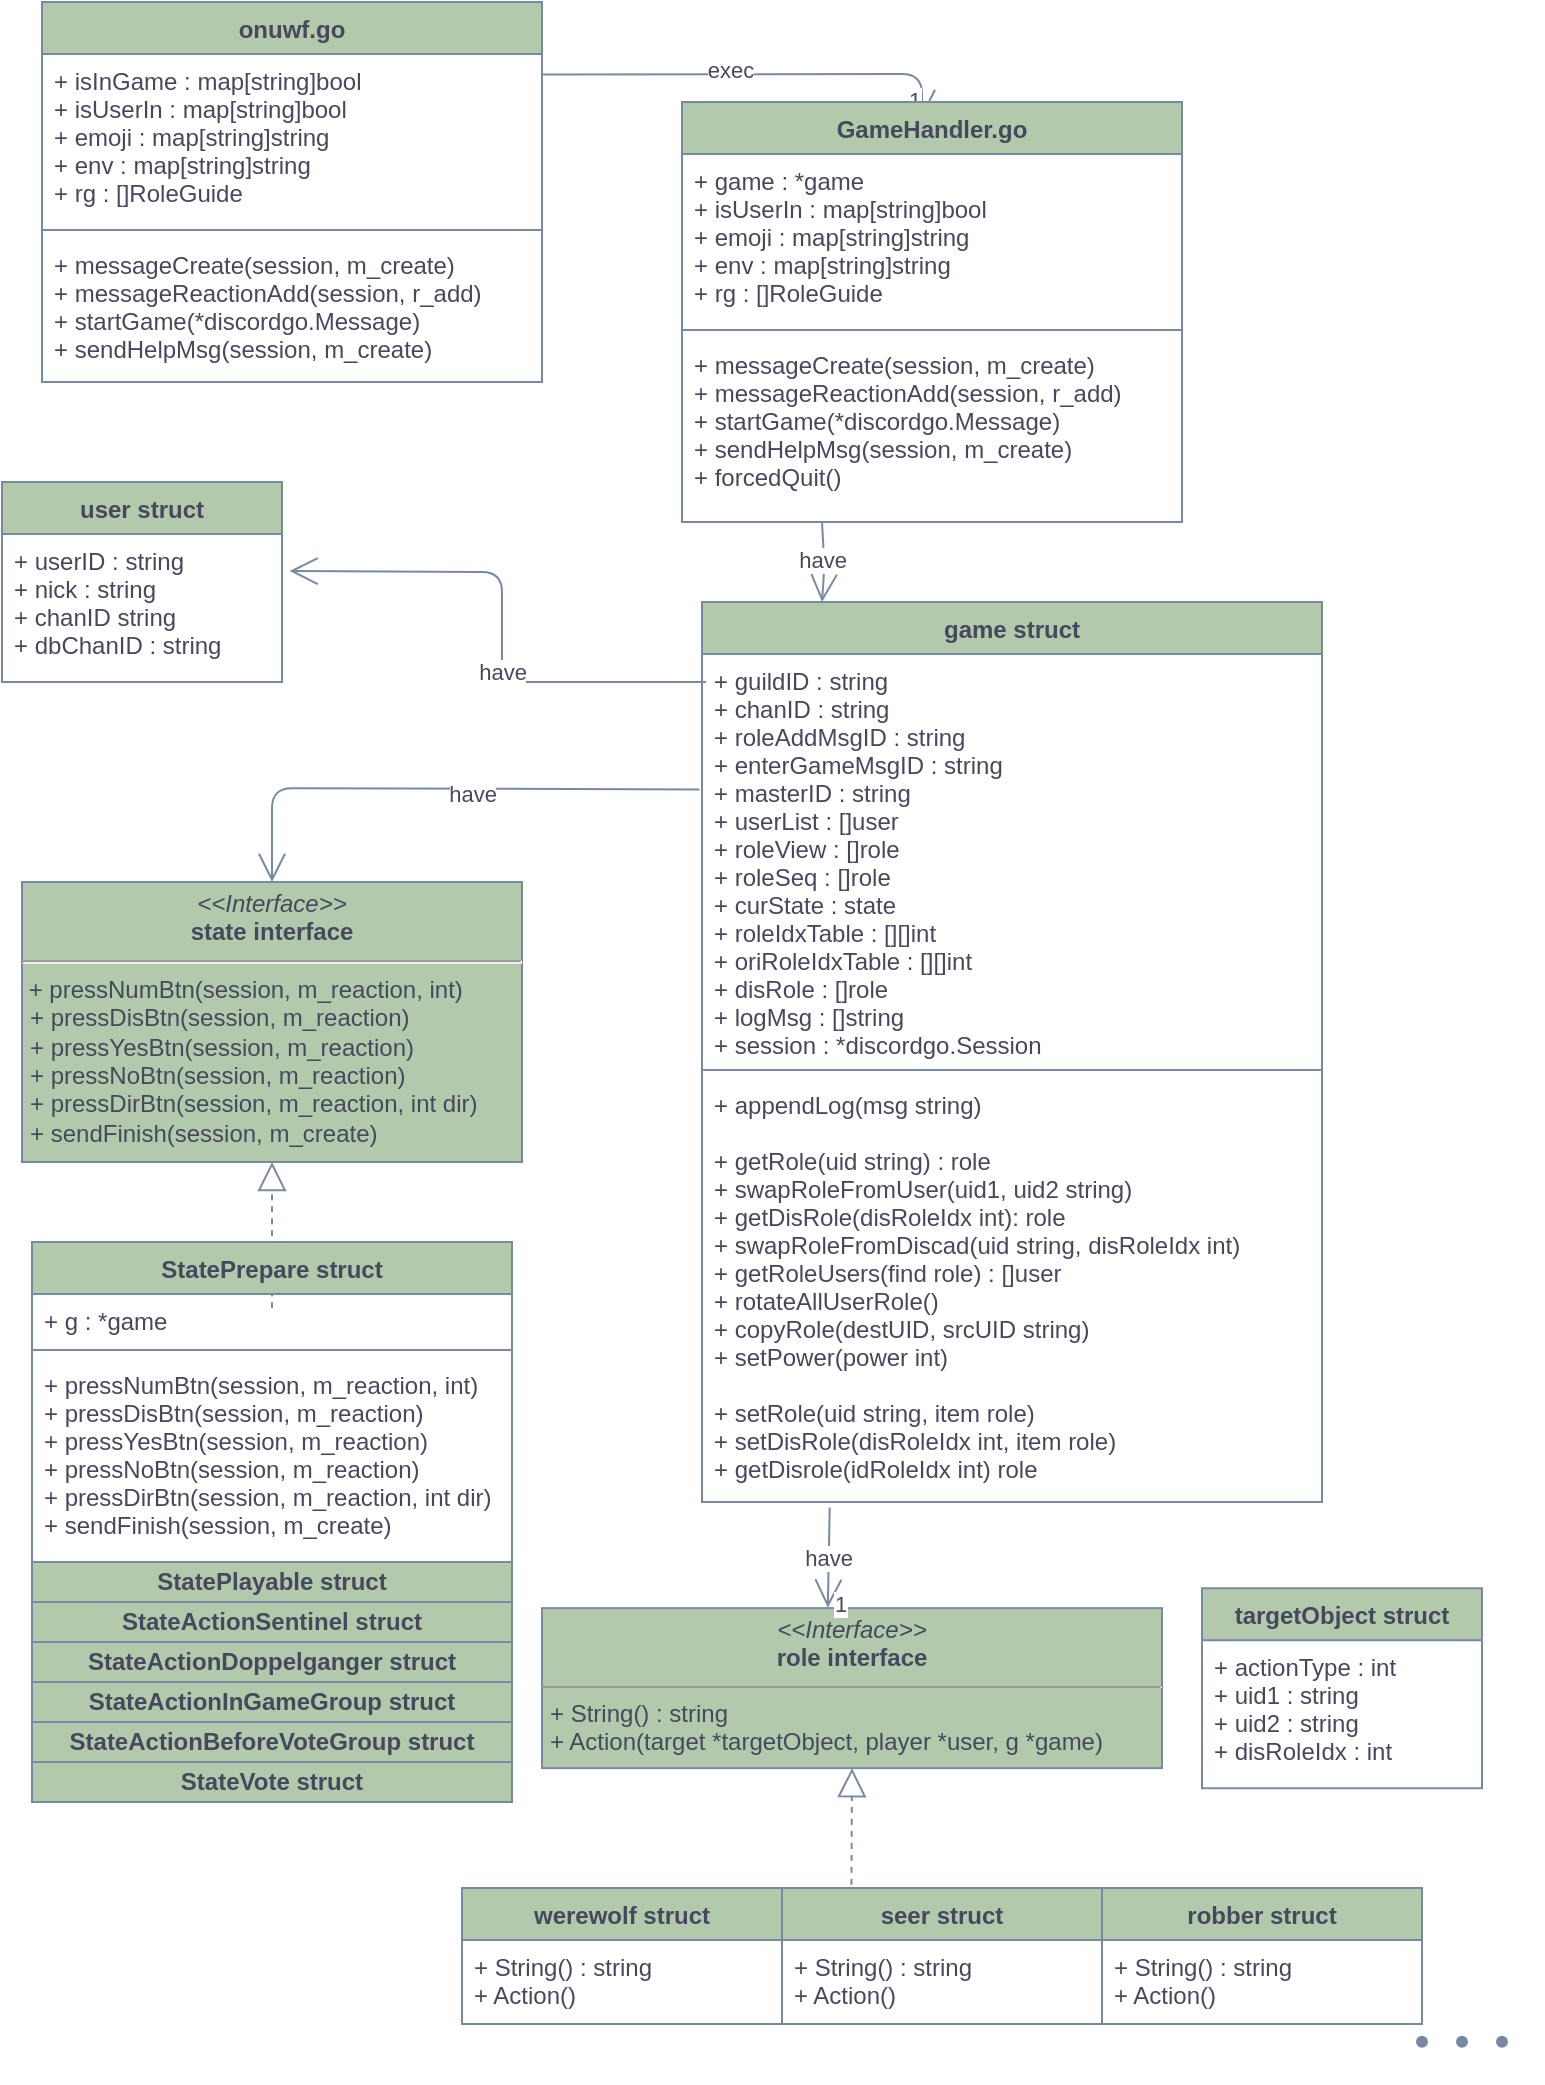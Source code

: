<mxfile version="14.7.3" type="github">
  <diagram name="Page-1" id="c4acf3e9-155e-7222-9cf6-157b1a14988f">
    <mxGraphModel dx="1242" dy="983" grid="1" gridSize="10" guides="1" tooltips="1" connect="1" arrows="1" fold="1" page="1" pageScale="1" pageWidth="850" pageHeight="1100" math="0" shadow="0">
      <root>
        <mxCell id="0" />
        <mxCell id="1" parent="0" />
        <mxCell id="E1L5lUo6BY2HqRSY1aJI-1" value="onuwf.go" style="swimlane;fontStyle=1;align=center;verticalAlign=top;childLayout=stackLayout;horizontal=1;startSize=26;horizontalStack=0;resizeParent=1;resizeParentMax=0;resizeLast=0;collapsible=1;marginBottom=0;fontColor=#46495D;strokeColor=#788AA3;fillColor=#B2C9AB;" vertex="1" parent="1">
          <mxGeometry x="50" y="60" width="250" height="190" as="geometry" />
        </mxCell>
        <mxCell id="E1L5lUo6BY2HqRSY1aJI-2" value="+ isInGame : map[string]bool&#xa;+ isUserIn : map[string]bool&#xa;+ emoji : map[string]string&#xa;+ env : map[string]string&#xa;+ rg : []RoleGuide" style="text;strokeColor=none;fillColor=none;align=left;verticalAlign=top;spacingLeft=4;spacingRight=4;overflow=hidden;rotatable=0;points=[[0,0.5],[1,0.5]];portConstraint=eastwest;fontColor=#46495D;" vertex="1" parent="E1L5lUo6BY2HqRSY1aJI-1">
          <mxGeometry y="26" width="250" height="84" as="geometry" />
        </mxCell>
        <mxCell id="E1L5lUo6BY2HqRSY1aJI-3" value="" style="line;strokeWidth=1;fillColor=none;align=left;verticalAlign=middle;spacingTop=-1;spacingLeft=3;spacingRight=3;rotatable=0;labelPosition=right;points=[];portConstraint=eastwest;strokeColor=#788AA3;fontColor=#46495D;" vertex="1" parent="E1L5lUo6BY2HqRSY1aJI-1">
          <mxGeometry y="110" width="250" height="8" as="geometry" />
        </mxCell>
        <mxCell id="E1L5lUo6BY2HqRSY1aJI-4" value="+ messageCreate(session, m_create)&#xa;+ messageReactionAdd(session, r_add)&#xa;+ startGame(*discordgo.Message)&#xa;+ sendHelpMsg(session, m_create)" style="text;strokeColor=none;fillColor=none;align=left;verticalAlign=top;spacingLeft=4;spacingRight=4;overflow=hidden;rotatable=0;points=[[0,0.5],[1,0.5]];portConstraint=eastwest;fontColor=#46495D;" vertex="1" parent="E1L5lUo6BY2HqRSY1aJI-1">
          <mxGeometry y="118" width="250" height="72" as="geometry" />
        </mxCell>
        <mxCell id="E1L5lUo6BY2HqRSY1aJI-9" value="game struct" style="swimlane;fontStyle=1;align=center;verticalAlign=top;childLayout=stackLayout;horizontal=1;startSize=26;horizontalStack=0;resizeParent=1;resizeParentMax=0;resizeLast=0;collapsible=1;marginBottom=0;fontColor=#46495D;strokeColor=#788AA3;fillColor=#B2C9AB;" vertex="1" parent="1">
          <mxGeometry x="380" y="360" width="310" height="450" as="geometry" />
        </mxCell>
        <mxCell id="E1L5lUo6BY2HqRSY1aJI-10" value="+ guildID : string&#xa;+ chanID : string&#xa;+ roleAddMsgID : string&#xa;+ enterGameMsgID : string&#xa;+ masterID : string&#xa;+ userList : []user&#xa;+ roleView : []role&#xa;+ roleSeq : []role&#xa;+ curState : state&#xa;+ roleIdxTable : [][]int&#xa;+ oriRoleIdxTable : [][]int&#xa;+ disRole : []role&#xa;+ logMsg : []string&#xa;+ session : *discordgo.Session" style="text;strokeColor=none;fillColor=none;align=left;verticalAlign=top;spacingLeft=4;spacingRight=4;overflow=hidden;rotatable=0;points=[[0,0.5],[1,0.5]];portConstraint=eastwest;fontColor=#46495D;" vertex="1" parent="E1L5lUo6BY2HqRSY1aJI-9">
          <mxGeometry y="26" width="310" height="204" as="geometry" />
        </mxCell>
        <mxCell id="E1L5lUo6BY2HqRSY1aJI-11" value="" style="line;strokeWidth=1;fillColor=none;align=left;verticalAlign=middle;spacingTop=-1;spacingLeft=3;spacingRight=3;rotatable=0;labelPosition=right;points=[];portConstraint=eastwest;strokeColor=#788AA3;fontColor=#46495D;" vertex="1" parent="E1L5lUo6BY2HqRSY1aJI-9">
          <mxGeometry y="230" width="310" height="8" as="geometry" />
        </mxCell>
        <mxCell id="E1L5lUo6BY2HqRSY1aJI-12" value="+ appendLog(msg string)&#xa;&#xa;+ getRole(uid string) : role&#xa;+ swapRoleFromUser(uid1, uid2 string)&#xa;+ getDisRole(disRoleIdx int): role&#xa;+ swapRoleFromDiscad(uid string, disRoleIdx int)&#xa;+ getRoleUsers(find role) : []user&#xa;+ rotateAllUserRole()&#xa;+ copyRole(destUID, srcUID string)&#xa;+ setPower(power int)&#xa;&#xa;+ setRole(uid string, item role)&#xa;+ setDisRole(disRoleIdx int, item role)&#xa;+ getDisrole(idRoleIdx int) role" style="text;strokeColor=none;fillColor=none;align=left;verticalAlign=top;spacingLeft=4;spacingRight=4;overflow=hidden;rotatable=0;points=[[0,0.5],[1,0.5]];portConstraint=eastwest;fontColor=#46495D;" vertex="1" parent="E1L5lUo6BY2HqRSY1aJI-9">
          <mxGeometry y="238" width="310" height="212" as="geometry" />
        </mxCell>
        <mxCell id="E1L5lUo6BY2HqRSY1aJI-13" value="werewolf struct" style="swimlane;fontStyle=1;align=center;verticalAlign=top;childLayout=stackLayout;horizontal=1;startSize=26;horizontalStack=0;resizeParent=1;resizeParentMax=0;resizeLast=0;collapsible=1;marginBottom=0;fontColor=#46495D;strokeColor=#788AA3;fillColor=#B2C9AB;" vertex="1" parent="1">
          <mxGeometry x="260" y="1003.0" width="160" height="68" as="geometry">
            <mxRectangle x="750" y="320" width="120" height="26" as="alternateBounds" />
          </mxGeometry>
        </mxCell>
        <mxCell id="E1L5lUo6BY2HqRSY1aJI-14" value="+ String() : string&#xa;+ Action()" style="text;strokeColor=none;fillColor=none;align=left;verticalAlign=top;spacingLeft=4;spacingRight=4;overflow=hidden;rotatable=0;points=[[0,0.5],[1,0.5]];portConstraint=eastwest;fontColor=#46495D;" vertex="1" parent="E1L5lUo6BY2HqRSY1aJI-13">
          <mxGeometry y="26" width="160" height="42" as="geometry" />
        </mxCell>
        <mxCell id="E1L5lUo6BY2HqRSY1aJI-15" value="&lt;p style=&quot;margin: 0px ; margin-top: 4px ; text-align: center&quot;&gt;&lt;i&gt;&amp;lt;&amp;lt;Interface&amp;gt;&amp;gt;&lt;/i&gt;&lt;br&gt;&lt;b&gt;role interface&lt;/b&gt;&lt;/p&gt;&lt;hr size=&quot;1&quot;&gt;&lt;p style=&quot;margin: 0px ; margin-left: 4px&quot;&gt;+ String() : string&lt;/p&gt;&lt;p style=&quot;margin: 0px 0px 0px 4px&quot;&gt;+ Action(target *targetObject, player *user, g *game)&lt;/p&gt;" style="verticalAlign=top;align=left;overflow=fill;fontSize=12;fontFamily=Helvetica;html=1;fontColor=#46495D;strokeColor=#788AA3;fillColor=#B2C9AB;" vertex="1" parent="1">
          <mxGeometry x="300" y="863.07" width="310" height="80" as="geometry" />
        </mxCell>
        <mxCell id="E1L5lUo6BY2HqRSY1aJI-16" value="" style="shape=waypoint;size=6;pointerEvents=1;points=[];fillColor=none;resizable=0;rotatable=0;perimeter=centerPerimeter;snapToPoint=1;fontColor=#46495D;strokeColor=#788AA3;" vertex="1" parent="1">
          <mxGeometry x="760" y="1059.93" width="40" height="40" as="geometry" />
        </mxCell>
        <mxCell id="E1L5lUo6BY2HqRSY1aJI-17" value="" style="shape=waypoint;size=6;pointerEvents=1;points=[];fillColor=none;resizable=0;rotatable=0;perimeter=centerPerimeter;snapToPoint=1;fontColor=#46495D;strokeColor=#788AA3;" vertex="1" parent="1">
          <mxGeometry x="740" y="1059.93" width="40" height="40" as="geometry" />
        </mxCell>
        <mxCell id="E1L5lUo6BY2HqRSY1aJI-18" value="" style="shape=waypoint;size=6;pointerEvents=1;points=[];fillColor=none;resizable=0;rotatable=0;perimeter=centerPerimeter;snapToPoint=1;fontColor=#46495D;strokeColor=#788AA3;" vertex="1" parent="1">
          <mxGeometry x="720" y="1059.93" width="40" height="40" as="geometry" />
        </mxCell>
        <mxCell id="E1L5lUo6BY2HqRSY1aJI-19" value="seer struct" style="swimlane;fontStyle=1;align=center;verticalAlign=top;childLayout=stackLayout;horizontal=1;startSize=26;horizontalStack=0;resizeParent=1;resizeParentMax=0;resizeLast=0;collapsible=1;marginBottom=0;fontColor=#46495D;strokeColor=#788AA3;fillColor=#B2C9AB;" vertex="1" parent="1">
          <mxGeometry x="420" y="1003.0" width="160" height="68" as="geometry">
            <mxRectangle x="910" y="320" width="90" height="26" as="alternateBounds" />
          </mxGeometry>
        </mxCell>
        <mxCell id="E1L5lUo6BY2HqRSY1aJI-20" value="+ String() : string&#xa;+ Action()" style="text;strokeColor=none;fillColor=none;align=left;verticalAlign=top;spacingLeft=4;spacingRight=4;overflow=hidden;rotatable=0;points=[[0,0.5],[1,0.5]];portConstraint=eastwest;fontColor=#46495D;" vertex="1" parent="E1L5lUo6BY2HqRSY1aJI-19">
          <mxGeometry y="26" width="160" height="42" as="geometry" />
        </mxCell>
        <mxCell id="E1L5lUo6BY2HqRSY1aJI-21" value="robber struct" style="swimlane;fontStyle=1;align=center;verticalAlign=top;childLayout=stackLayout;horizontal=1;startSize=26;horizontalStack=0;resizeParent=1;resizeParentMax=0;resizeLast=0;collapsible=1;marginBottom=0;fontColor=#46495D;strokeColor=#788AA3;fillColor=#B2C9AB;" vertex="1" parent="1">
          <mxGeometry x="580" y="1003.0" width="160" height="68" as="geometry">
            <mxRectangle x="750" y="460" width="110" height="26" as="alternateBounds" />
          </mxGeometry>
        </mxCell>
        <mxCell id="E1L5lUo6BY2HqRSY1aJI-22" value="+ String() : string&#xa;+ Action()" style="text;strokeColor=none;fillColor=none;align=left;verticalAlign=top;spacingLeft=4;spacingRight=4;overflow=hidden;rotatable=0;points=[[0,0.5],[1,0.5]];portConstraint=eastwest;fontColor=#46495D;" vertex="1" parent="E1L5lUo6BY2HqRSY1aJI-21">
          <mxGeometry y="26" width="160" height="42" as="geometry" />
        </mxCell>
        <mxCell id="E1L5lUo6BY2HqRSY1aJI-23" value="&lt;p style=&quot;margin: 0px ; margin-top: 4px ; text-align: center&quot;&gt;&lt;i&gt;&amp;lt;&amp;lt;Interface&amp;gt;&amp;gt;&lt;/i&gt;&lt;br&gt;&lt;b&gt;state interface&lt;/b&gt;&lt;/p&gt;&lt;hr&gt;&lt;span&gt;&amp;nbsp;+ pressNumBtn(session, m_reaction, int)&lt;/span&gt;&lt;p style=&quot;margin: 0px 0px 0px 4px&quot;&gt;+ pressDisBtn(session, m_reaction)&lt;/p&gt;&lt;p style=&quot;margin: 0px 0px 0px 4px&quot;&gt;+ pressYesBtn(session, m_reaction)&lt;/p&gt;&lt;p style=&quot;margin: 0px 0px 0px 4px&quot;&gt;+ pressNoBtn(session, m_reaction)&lt;/p&gt;&lt;p style=&quot;margin: 0px 0px 0px 4px&quot;&gt;+ pressDirBtn(session, m_reaction, int dir)&lt;/p&gt;&lt;p style=&quot;margin: 0px 0px 0px 4px&quot;&gt;+ sendFinish(session, m_create)&lt;/p&gt;" style="verticalAlign=top;align=left;overflow=fill;fontSize=12;fontFamily=Helvetica;html=1;fontColor=#46495D;strokeColor=#788AA3;fillColor=#B2C9AB;" vertex="1" parent="1">
          <mxGeometry x="40" y="500" width="250" height="140" as="geometry" />
        </mxCell>
        <mxCell id="E1L5lUo6BY2HqRSY1aJI-24" value="user struct" style="swimlane;fontStyle=1;align=center;verticalAlign=top;childLayout=stackLayout;horizontal=1;startSize=26;horizontalStack=0;resizeParent=1;resizeParentMax=0;resizeLast=0;collapsible=1;marginBottom=0;fontColor=#46495D;strokeColor=#788AA3;fillColor=#B2C9AB;" vertex="1" parent="1">
          <mxGeometry x="30" y="300" width="140" height="100" as="geometry" />
        </mxCell>
        <mxCell id="E1L5lUo6BY2HqRSY1aJI-25" value="+ userID : string&#xa;+ nick : string&#xa;+ chanID string&#xa;+ dbChanID : string" style="text;strokeColor=none;fillColor=none;align=left;verticalAlign=top;spacingLeft=4;spacingRight=4;overflow=hidden;rotatable=0;points=[[0,0.5],[1,0.5]];portConstraint=eastwest;fontColor=#46495D;" vertex="1" parent="E1L5lUo6BY2HqRSY1aJI-24">
          <mxGeometry y="26" width="140" height="74" as="geometry" />
        </mxCell>
        <mxCell id="E1L5lUo6BY2HqRSY1aJI-26" value="&lt;b&gt;StatePlayable struct&lt;/b&gt;" style="whiteSpace=wrap;html=1;fontColor=#46495D;strokeColor=#788AA3;fillColor=#B2C9AB;" vertex="1" parent="1">
          <mxGeometry x="45" y="840.0" width="240" height="20" as="geometry" />
        </mxCell>
        <mxCell id="E1L5lUo6BY2HqRSY1aJI-27" value="&lt;b&gt;StateActionSentinel struct&lt;/b&gt;" style="whiteSpace=wrap;html=1;fontColor=#46495D;strokeColor=#788AA3;fillColor=#B2C9AB;" vertex="1" parent="1">
          <mxGeometry x="45" y="860.0" width="240" height="20" as="geometry" />
        </mxCell>
        <mxCell id="E1L5lUo6BY2HqRSY1aJI-28" value="&lt;b&gt;StateActionDoppelganger struct&lt;/b&gt;" style="whiteSpace=wrap;html=1;fontColor=#46495D;strokeColor=#788AA3;fillColor=#B2C9AB;" vertex="1" parent="1">
          <mxGeometry x="45" y="880.0" width="240" height="20" as="geometry" />
        </mxCell>
        <mxCell id="E1L5lUo6BY2HqRSY1aJI-29" value="&lt;b&gt;StateActionInGameGroup struct&lt;/b&gt;" style="whiteSpace=wrap;html=1;fontColor=#46495D;strokeColor=#788AA3;fillColor=#B2C9AB;" vertex="1" parent="1">
          <mxGeometry x="45" y="900.0" width="240" height="20" as="geometry" />
        </mxCell>
        <mxCell id="E1L5lUo6BY2HqRSY1aJI-30" value="&lt;b&gt;StateActionBeforeVoteGroup struct&lt;/b&gt;" style="whiteSpace=wrap;html=1;fontColor=#46495D;strokeColor=#788AA3;fillColor=#B2C9AB;" vertex="1" parent="1">
          <mxGeometry x="45" y="920.0" width="240" height="20" as="geometry" />
        </mxCell>
        <mxCell id="E1L5lUo6BY2HqRSY1aJI-31" value="&lt;b&gt;StateVote&amp;nbsp;struct&lt;/b&gt;" style="whiteSpace=wrap;html=1;fontColor=#46495D;strokeColor=#788AA3;fillColor=#B2C9AB;" vertex="1" parent="1">
          <mxGeometry x="45" y="940.0" width="240" height="20" as="geometry" />
        </mxCell>
        <mxCell id="E1L5lUo6BY2HqRSY1aJI-32" value="" style="endArrow=block;dashed=1;endFill=0;endSize=12;html=1;fontColor=#46495D;strokeColor=#788AA3;fillColor=#B2C9AB;exitX=0.5;exitY=0;exitDx=0;exitDy=0;entryX=0.5;entryY=1;entryDx=0;entryDy=0;" edge="1" parent="1" target="E1L5lUo6BY2HqRSY1aJI-23">
          <mxGeometry width="160" relative="1" as="geometry">
            <mxPoint x="165" y="713.07" as="sourcePoint" />
            <mxPoint x="415" y="603.07" as="targetPoint" />
          </mxGeometry>
        </mxCell>
        <mxCell id="E1L5lUo6BY2HqRSY1aJI-34" value="have" style="endArrow=open;endFill=1;endSize=12;html=1;fontColor=#46495D;strokeColor=#788AA3;fillColor=#B2C9AB;entryX=0.461;entryY=-0.003;entryDx=0;entryDy=0;entryPerimeter=0;exitX=0.206;exitY=1.013;exitDx=0;exitDy=0;exitPerimeter=0;" edge="1" parent="1" target="E1L5lUo6BY2HqRSY1aJI-15" source="E1L5lUo6BY2HqRSY1aJI-12">
          <mxGeometry width="160" relative="1" as="geometry">
            <mxPoint x="475" y="810" as="sourcePoint" />
            <mxPoint x="705" y="683.07" as="targetPoint" />
            <Array as="points" />
          </mxGeometry>
        </mxCell>
        <mxCell id="E1L5lUo6BY2HqRSY1aJI-35" value="1" style="edgeLabel;html=1;align=center;verticalAlign=middle;resizable=0;points=[];fontColor=#46495D;" vertex="1" connectable="0" parent="E1L5lUo6BY2HqRSY1aJI-34">
          <mxGeometry x="0.891" y="6" relative="1" as="geometry">
            <mxPoint as="offset" />
          </mxGeometry>
        </mxCell>
        <mxCell id="E1L5lUo6BY2HqRSY1aJI-36" value="" style="endArrow=open;endFill=1;endSize=12;html=1;fontColor=#46495D;strokeColor=#788AA3;fillColor=#B2C9AB;entryX=0.5;entryY=0;entryDx=0;entryDy=0;exitX=-0.004;exitY=0.332;exitDx=0;exitDy=0;exitPerimeter=0;" edge="1" parent="1" target="E1L5lUo6BY2HqRSY1aJI-23" source="E1L5lUo6BY2HqRSY1aJI-10">
          <mxGeometry width="160" relative="1" as="geometry">
            <mxPoint x="340" y="453" as="sourcePoint" />
            <mxPoint x="425" y="683.07" as="targetPoint" />
            <Array as="points">
              <mxPoint x="165" y="453.07" />
            </Array>
          </mxGeometry>
        </mxCell>
        <mxCell id="E1L5lUo6BY2HqRSY1aJI-37" value="have" style="edgeLabel;html=1;align=center;verticalAlign=middle;resizable=0;points=[];fontColor=#46495D;" vertex="1" connectable="0" parent="E1L5lUo6BY2HqRSY1aJI-36">
          <mxGeometry x="-0.124" y="2" relative="1" as="geometry">
            <mxPoint as="offset" />
          </mxGeometry>
        </mxCell>
        <mxCell id="E1L5lUo6BY2HqRSY1aJI-40" value="have" style="endArrow=open;endFill=1;endSize=12;html=1;fontColor=#46495D;strokeColor=#788AA3;fillColor=#B2C9AB;entryX=1.027;entryY=0.25;entryDx=0;entryDy=0;entryPerimeter=0;" edge="1" parent="1" target="E1L5lUo6BY2HqRSY1aJI-25">
          <mxGeometry x="-0.186" width="160" relative="1" as="geometry">
            <mxPoint x="382" y="400" as="sourcePoint" />
            <mxPoint x="745" y="403" as="targetPoint" />
            <Array as="points">
              <mxPoint x="280" y="400" />
              <mxPoint x="280" y="345" />
            </Array>
            <mxPoint as="offset" />
          </mxGeometry>
        </mxCell>
        <mxCell id="E1L5lUo6BY2HqRSY1aJI-42" value="StatePrepare struct" style="swimlane;fontStyle=1;align=center;verticalAlign=top;childLayout=stackLayout;horizontal=1;startSize=26;horizontalStack=0;resizeParent=1;resizeParentMax=0;resizeLast=0;collapsible=1;marginBottom=0;fontColor=#46495D;strokeColor=#788AA3;fillColor=#B2C9AB;" vertex="1" parent="1">
          <mxGeometry x="45" y="680.0" width="240" height="160" as="geometry">
            <mxRectangle x="50" y="30" width="90" height="26" as="alternateBounds" />
          </mxGeometry>
        </mxCell>
        <mxCell id="E1L5lUo6BY2HqRSY1aJI-43" value="+ g : *game" style="text;strokeColor=none;fillColor=none;align=left;verticalAlign=top;spacingLeft=4;spacingRight=4;overflow=hidden;rotatable=0;points=[[0,0.5],[1,0.5]];portConstraint=eastwest;fontColor=#46495D;" vertex="1" parent="E1L5lUo6BY2HqRSY1aJI-42">
          <mxGeometry y="26" width="240" height="24" as="geometry" />
        </mxCell>
        <mxCell id="E1L5lUo6BY2HqRSY1aJI-44" value="" style="line;strokeWidth=1;fillColor=none;align=left;verticalAlign=middle;spacingTop=-1;spacingLeft=3;spacingRight=3;rotatable=0;labelPosition=right;points=[];portConstraint=eastwest;strokeColor=#788AA3;fontColor=#46495D;" vertex="1" parent="E1L5lUo6BY2HqRSY1aJI-42">
          <mxGeometry y="50" width="240" height="8" as="geometry" />
        </mxCell>
        <mxCell id="E1L5lUo6BY2HqRSY1aJI-45" value="+ pressNumBtn(session, m_reaction, int)&#xa;+ pressDisBtn(session, m_reaction)&#xa;+ pressYesBtn(session, m_reaction)&#xa;+ pressNoBtn(session, m_reaction)&#xa;+ pressDirBtn(session, m_reaction, int dir)&#xa;+ sendFinish(session, m_create)" style="text;strokeColor=none;fillColor=none;align=left;verticalAlign=top;spacingLeft=4;spacingRight=4;overflow=hidden;rotatable=0;points=[[0,0.5],[1,0.5]];portConstraint=eastwest;fontColor=#46495D;" vertex="1" parent="E1L5lUo6BY2HqRSY1aJI-42">
          <mxGeometry y="58" width="240" height="102" as="geometry" />
        </mxCell>
        <mxCell id="E1L5lUo6BY2HqRSY1aJI-46" value="targetObject struct" style="swimlane;fontStyle=1;align=center;verticalAlign=top;childLayout=stackLayout;horizontal=1;startSize=26;horizontalStack=0;resizeParent=1;resizeParentMax=0;resizeLast=0;collapsible=1;marginBottom=0;fontColor=#46495D;strokeColor=#788AA3;fillColor=#B2C9AB;" vertex="1" parent="1">
          <mxGeometry x="630" y="853.07" width="140" height="100" as="geometry" />
        </mxCell>
        <mxCell id="E1L5lUo6BY2HqRSY1aJI-47" value="+ actionType : int&#xa;+ uid1 : string&#xa;+ uid2 : string&#xa;+ disRoleIdx : int" style="text;strokeColor=none;fillColor=none;align=left;verticalAlign=top;spacingLeft=4;spacingRight=4;overflow=hidden;rotatable=0;points=[[0,0.5],[1,0.5]];portConstraint=eastwest;fontColor=#46495D;" vertex="1" parent="E1L5lUo6BY2HqRSY1aJI-46">
          <mxGeometry y="26" width="140" height="74" as="geometry" />
        </mxCell>
        <mxCell id="E1L5lUo6BY2HqRSY1aJI-48" value="" style="endArrow=open;endFill=1;endSize=12;html=1;fontColor=#46495D;strokeColor=#788AA3;fillColor=#B2C9AB;exitX=1.001;exitY=0.122;exitDx=0;exitDy=0;exitPerimeter=0;" edge="1" parent="1" source="E1L5lUo6BY2HqRSY1aJI-2">
          <mxGeometry width="160" relative="1" as="geometry">
            <mxPoint x="355" y="453.07" as="sourcePoint" />
            <mxPoint x="490" y="118" as="targetPoint" />
            <Array as="points">
              <mxPoint x="490" y="96" />
            </Array>
          </mxGeometry>
        </mxCell>
        <mxCell id="E1L5lUo6BY2HqRSY1aJI-49" value="exec" style="edgeLabel;html=1;align=center;verticalAlign=middle;resizable=0;points=[];fontColor=#46495D;" vertex="1" connectable="0" parent="E1L5lUo6BY2HqRSY1aJI-48">
          <mxGeometry x="-0.124" y="2" relative="1" as="geometry">
            <mxPoint x="1" as="offset" />
          </mxGeometry>
        </mxCell>
        <mxCell id="E1L5lUo6BY2HqRSY1aJI-50" value="1" style="edgeLabel;html=1;align=center;verticalAlign=middle;resizable=0;points=[];fontColor=#46495D;" vertex="1" connectable="0" parent="E1L5lUo6BY2HqRSY1aJI-48">
          <mxGeometry x="0.912" y="-4" relative="1" as="geometry">
            <mxPoint as="offset" />
          </mxGeometry>
        </mxCell>
        <mxCell id="E1L5lUo6BY2HqRSY1aJI-51" value="GameHandler.go" style="swimlane;fontStyle=1;align=center;verticalAlign=top;childLayout=stackLayout;horizontal=1;startSize=26;horizontalStack=0;resizeParent=1;resizeParentMax=0;resizeLast=0;collapsible=1;marginBottom=0;fontColor=#46495D;strokeColor=#788AA3;fillColor=#B2C9AB;" vertex="1" parent="1">
          <mxGeometry x="370" y="110" width="250" height="210" as="geometry" />
        </mxCell>
        <mxCell id="E1L5lUo6BY2HqRSY1aJI-52" value="+ game : *game&#xa;+ isUserIn : map[string]bool&#xa;+ emoji : map[string]string&#xa;+ env : map[string]string&#xa;+ rg : []RoleGuide" style="text;strokeColor=none;fillColor=none;align=left;verticalAlign=top;spacingLeft=4;spacingRight=4;overflow=hidden;rotatable=0;points=[[0,0.5],[1,0.5]];portConstraint=eastwest;fontColor=#46495D;" vertex="1" parent="E1L5lUo6BY2HqRSY1aJI-51">
          <mxGeometry y="26" width="250" height="84" as="geometry" />
        </mxCell>
        <mxCell id="E1L5lUo6BY2HqRSY1aJI-53" value="" style="line;strokeWidth=1;fillColor=none;align=left;verticalAlign=middle;spacingTop=-1;spacingLeft=3;spacingRight=3;rotatable=0;labelPosition=right;points=[];portConstraint=eastwest;strokeColor=#788AA3;fontColor=#46495D;" vertex="1" parent="E1L5lUo6BY2HqRSY1aJI-51">
          <mxGeometry y="110" width="250" height="8" as="geometry" />
        </mxCell>
        <mxCell id="E1L5lUo6BY2HqRSY1aJI-54" value="+ messageCreate(session, m_create)&#xa;+ messageReactionAdd(session, r_add)&#xa;+ startGame(*discordgo.Message)&#xa;+ sendHelpMsg(session, m_create)&#xa;+ forcedQuit()" style="text;strokeColor=none;fillColor=none;align=left;verticalAlign=top;spacingLeft=4;spacingRight=4;overflow=hidden;rotatable=0;points=[[0,0.5],[1,0.5]];portConstraint=eastwest;fontColor=#46495D;" vertex="1" parent="E1L5lUo6BY2HqRSY1aJI-51">
          <mxGeometry y="118" width="250" height="92" as="geometry" />
        </mxCell>
        <mxCell id="E1L5lUo6BY2HqRSY1aJI-59" value="" style="endArrow=open;endFill=1;endSize=12;html=1;fontColor=#46495D;strokeColor=#788AA3;fillColor=#B2C9AB;entryX=0.367;entryY=-0.005;entryDx=0;entryDy=0;entryPerimeter=0;" edge="1" parent="1">
          <mxGeometry width="160" relative="1" as="geometry">
            <mxPoint x="440" y="320" as="sourcePoint" />
            <mxPoint x="440" y="360" as="targetPoint" />
            <Array as="points">
              <mxPoint x="441.23" y="342.25" />
            </Array>
          </mxGeometry>
        </mxCell>
        <mxCell id="E1L5lUo6BY2HqRSY1aJI-60" value="have" style="edgeLabel;html=1;align=center;verticalAlign=middle;resizable=0;points=[];fontColor=#46495D;" vertex="1" connectable="0" parent="E1L5lUo6BY2HqRSY1aJI-59">
          <mxGeometry x="-0.124" y="2" relative="1" as="geometry">
            <mxPoint x="-3" y="1" as="offset" />
          </mxGeometry>
        </mxCell>
        <mxCell id="E1L5lUo6BY2HqRSY1aJI-64" value="" style="endArrow=block;dashed=1;endFill=0;endSize=12;html=1;fontColor=#46495D;strokeColor=#788AA3;fillColor=#B2C9AB;entryX=0.5;entryY=1;entryDx=0;entryDy=0;exitX=0.217;exitY=-0.023;exitDx=0;exitDy=0;exitPerimeter=0;" edge="1" parent="1" source="E1L5lUo6BY2HqRSY1aJI-19" target="E1L5lUo6BY2HqRSY1aJI-15">
          <mxGeometry width="160" relative="1" as="geometry">
            <mxPoint x="460" y="1000" as="sourcePoint" />
            <mxPoint x="600" y="930" as="targetPoint" />
          </mxGeometry>
        </mxCell>
      </root>
    </mxGraphModel>
  </diagram>
</mxfile>
